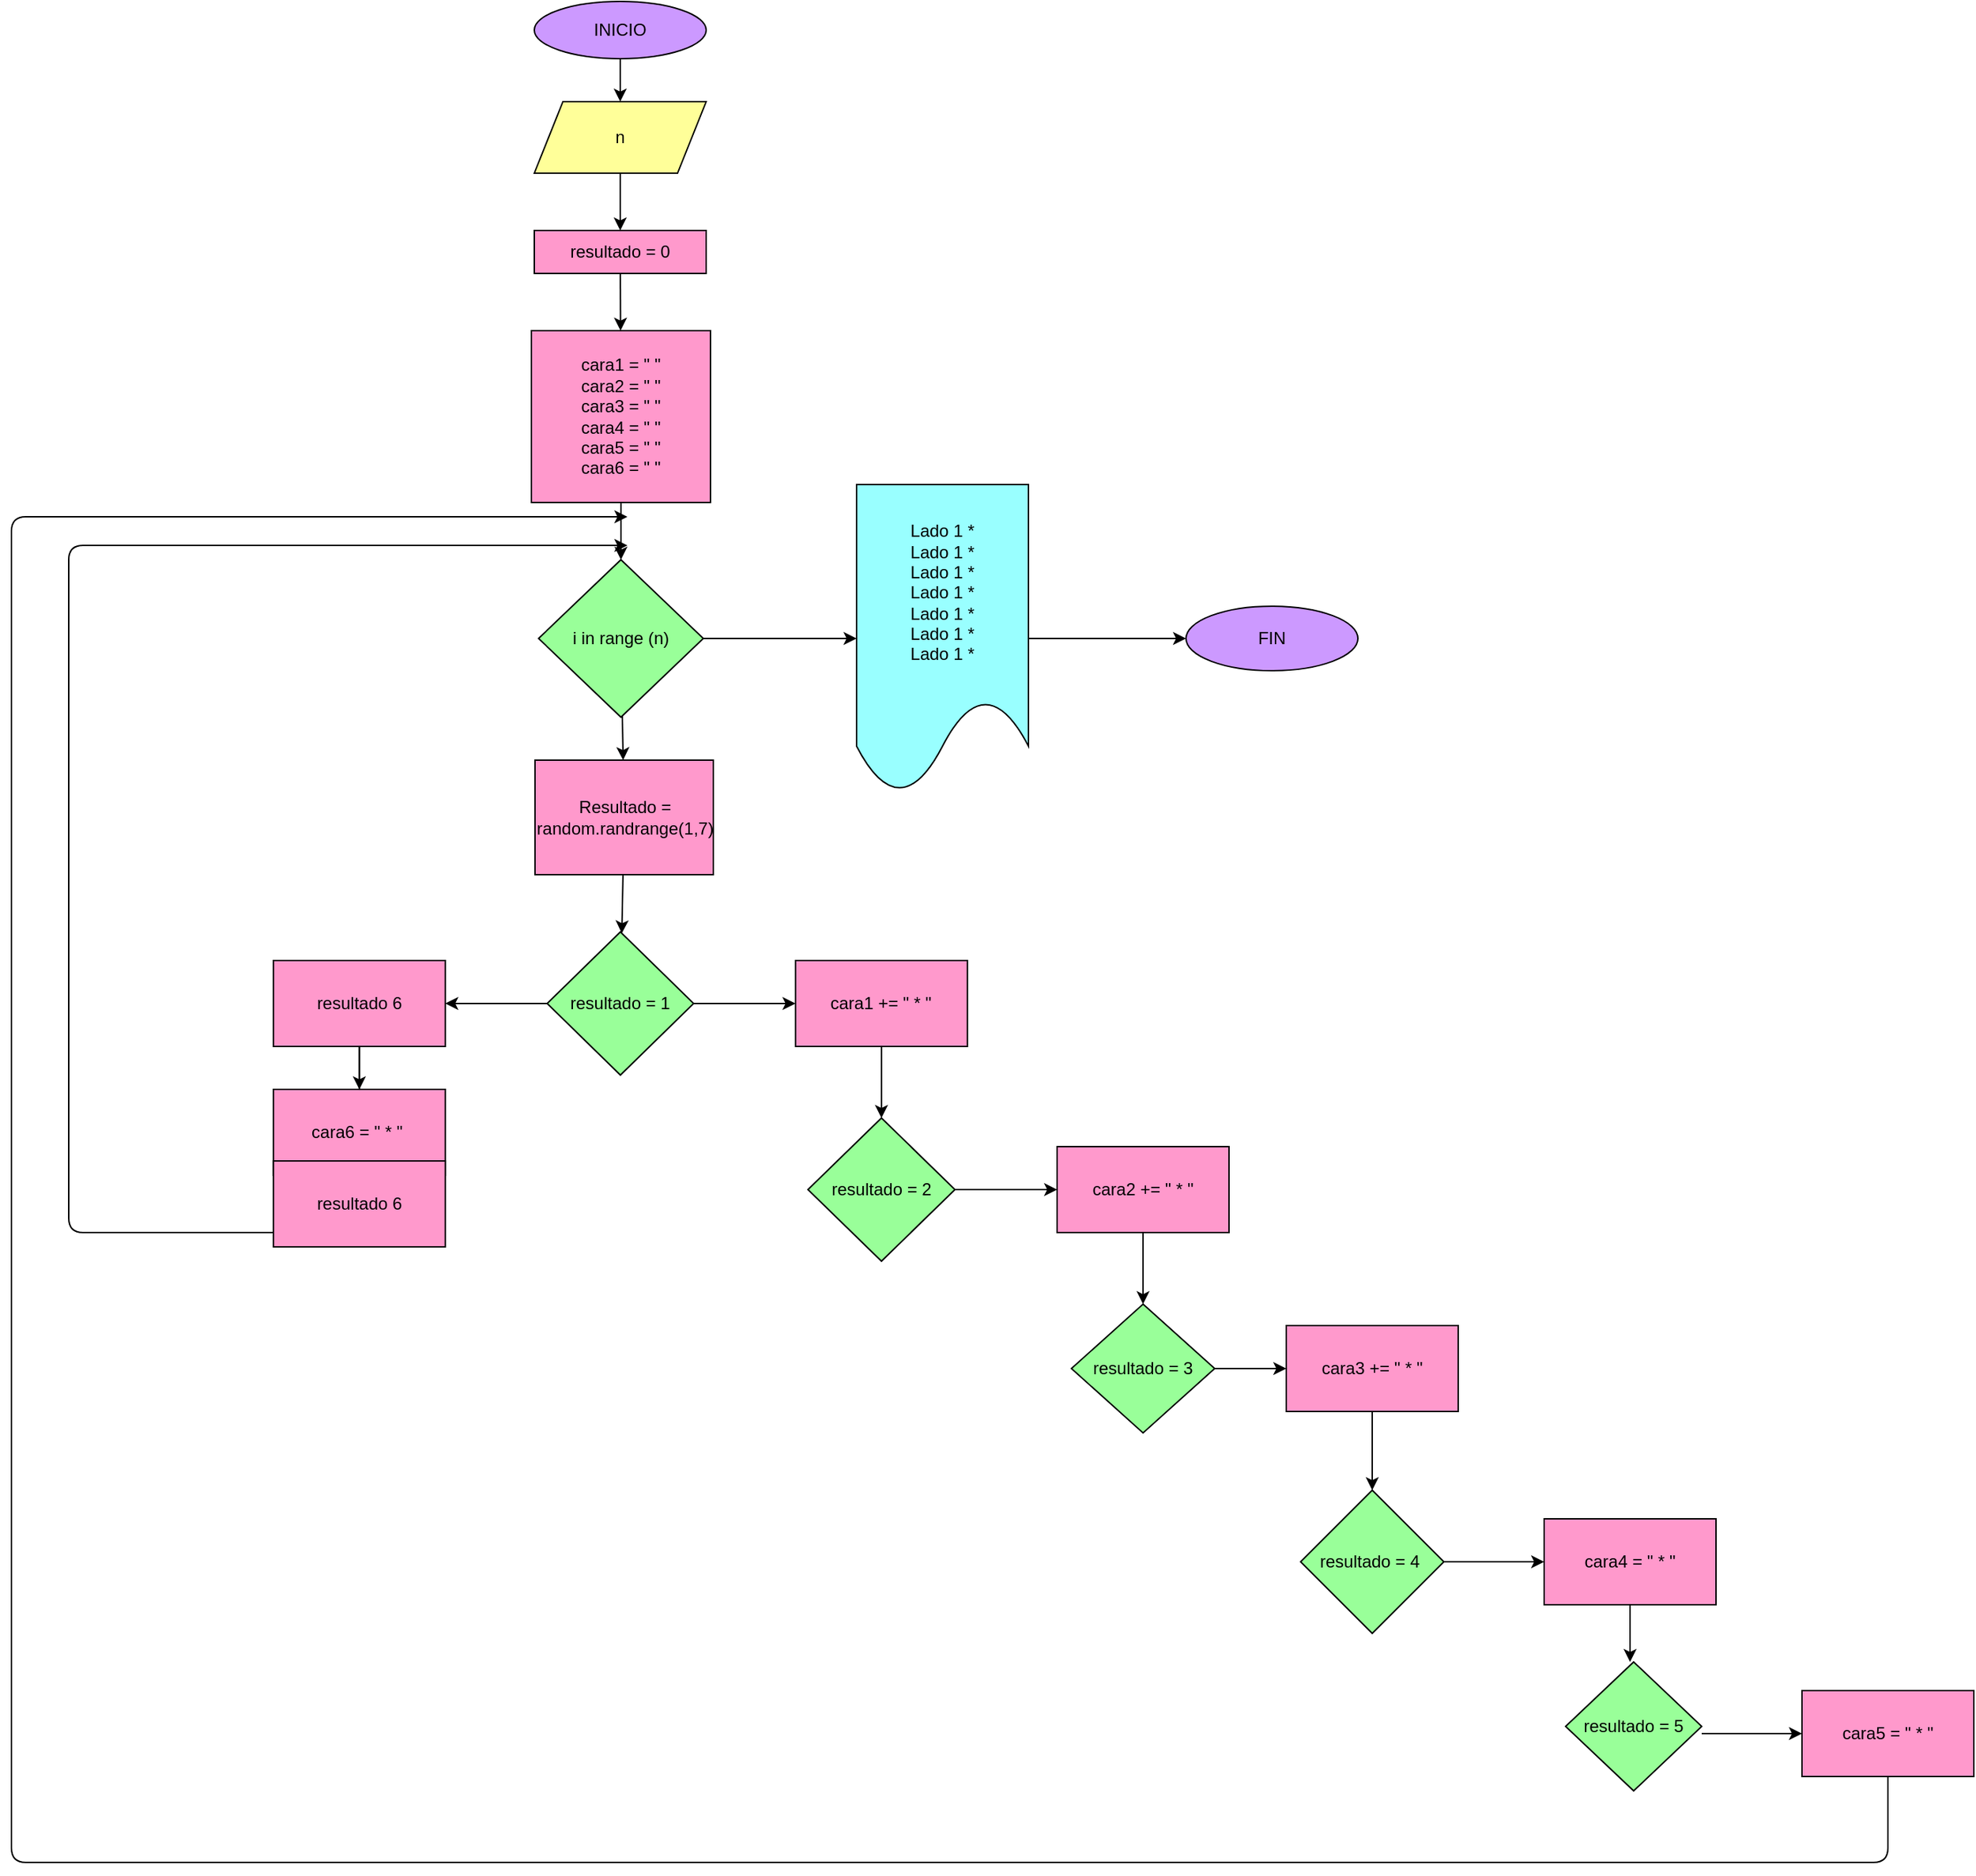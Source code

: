 <mxfile>
    <diagram id="CLlvjfhZReAbatId753g" name="Página-1">
        <mxGraphModel dx="1848" dy="1036" grid="1" gridSize="10" guides="1" tooltips="1" connect="1" arrows="1" fold="1" page="1" pageScale="1" pageWidth="850" pageHeight="1100" math="0" shadow="0">
            <root>
                <mxCell id="0"/>
                <mxCell id="1" parent="0"/>
                <mxCell id="4" value="" style="edgeStyle=none;html=1;" parent="1" source="2" target="3" edge="1">
                    <mxGeometry relative="1" as="geometry"/>
                </mxCell>
                <mxCell id="2" value="INICIO" style="ellipse;whiteSpace=wrap;html=1;fillColor=#CC99FF;" parent="1" vertex="1">
                    <mxGeometry x="365" y="20" width="120" height="40" as="geometry"/>
                </mxCell>
                <mxCell id="6" value="" style="edgeStyle=none;html=1;" parent="1" source="3" target="5" edge="1">
                    <mxGeometry relative="1" as="geometry"/>
                </mxCell>
                <mxCell id="3" value="n" style="shape=parallelogram;perimeter=parallelogramPerimeter;whiteSpace=wrap;html=1;fixedSize=1;fillColor=#FFFF99;" parent="1" vertex="1">
                    <mxGeometry x="365" y="90" width="120" height="50" as="geometry"/>
                </mxCell>
                <mxCell id="8" value="" style="edgeStyle=none;html=1;" parent="1" source="5" target="7" edge="1">
                    <mxGeometry relative="1" as="geometry"/>
                </mxCell>
                <mxCell id="5" value="resultado = 0" style="whiteSpace=wrap;html=1;fillColor=#FF99CC;" parent="1" vertex="1">
                    <mxGeometry x="365" y="180" width="120" height="30" as="geometry"/>
                </mxCell>
                <mxCell id="10" value="" style="edgeStyle=none;html=1;" parent="1" source="7" target="9" edge="1">
                    <mxGeometry relative="1" as="geometry"/>
                </mxCell>
                <mxCell id="7" value="cara1 = &quot; &quot;&lt;br&gt;cara2 = &quot; &quot;&lt;br&gt;cara3 = &quot; &quot;&lt;br&gt;cara4 = &quot; &quot;&lt;br&gt;cara5 = &quot; &quot;&lt;br&gt;cara6 = &quot; &quot;" style="whiteSpace=wrap;html=1;fillColor=#FF99CC;" parent="1" vertex="1">
                    <mxGeometry x="363" y="250" width="125" height="120" as="geometry"/>
                </mxCell>
                <mxCell id="14" value="" style="edgeStyle=none;html=1;" parent="1" source="9" target="13" edge="1">
                    <mxGeometry relative="1" as="geometry"/>
                </mxCell>
                <mxCell id="64" value="" style="edgeStyle=none;html=1;" edge="1" parent="1" source="9" target="63">
                    <mxGeometry relative="1" as="geometry"/>
                </mxCell>
                <mxCell id="9" value="i in range (n)" style="rhombus;whiteSpace=wrap;html=1;fillColor=#99FF99;" parent="1" vertex="1">
                    <mxGeometry x="368" y="410" width="115" height="110" as="geometry"/>
                </mxCell>
                <mxCell id="16" value="" style="edgeStyle=none;html=1;" parent="1" source="13" target="15" edge="1">
                    <mxGeometry relative="1" as="geometry"/>
                </mxCell>
                <mxCell id="13" value="Resultado = random.randrange(1,7)" style="whiteSpace=wrap;html=1;fillColor=#FF99CC;" parent="1" vertex="1">
                    <mxGeometry x="365.5" y="550" width="124.5" height="80" as="geometry"/>
                </mxCell>
                <mxCell id="22" value="" style="edgeStyle=none;html=1;" parent="1" source="15" target="21" edge="1">
                    <mxGeometry relative="1" as="geometry"/>
                </mxCell>
                <mxCell id="56" value="" style="edgeStyle=none;html=1;" parent="1" source="15" target="55" edge="1">
                    <mxGeometry relative="1" as="geometry"/>
                </mxCell>
                <mxCell id="15" value="resultado = 1" style="rhombus;whiteSpace=wrap;html=1;fillColor=#99FF99;" parent="1" vertex="1">
                    <mxGeometry x="374" y="670" width="102.25" height="100" as="geometry"/>
                </mxCell>
                <mxCell id="34" value="" style="edgeStyle=none;html=1;" parent="1" source="21" target="33" edge="1">
                    <mxGeometry relative="1" as="geometry"/>
                </mxCell>
                <mxCell id="21" value="cara1 += &quot; * &quot;" style="whiteSpace=wrap;html=1;fillColor=#FF99CC;" parent="1" vertex="1">
                    <mxGeometry x="547.375" y="690" width="120" height="60" as="geometry"/>
                </mxCell>
                <mxCell id="36" value="" style="edgeStyle=none;html=1;" parent="1" source="33" target="35" edge="1">
                    <mxGeometry relative="1" as="geometry"/>
                </mxCell>
                <mxCell id="33" value="resultado = 2" style="rhombus;whiteSpace=wrap;html=1;fillColor=#99FF99;" parent="1" vertex="1">
                    <mxGeometry x="556.06" y="800" width="102.63" height="100" as="geometry"/>
                </mxCell>
                <mxCell id="38" value="" style="edgeStyle=none;html=1;" parent="1" source="35" target="37" edge="1">
                    <mxGeometry relative="1" as="geometry"/>
                </mxCell>
                <mxCell id="35" value="cara2 += &quot; * &quot;" style="whiteSpace=wrap;html=1;fillColor=#FF99CC;" parent="1" vertex="1">
                    <mxGeometry x="730.005" y="820" width="120" height="60" as="geometry"/>
                </mxCell>
                <mxCell id="40" value="" style="edgeStyle=none;html=1;" parent="1" source="37" target="39" edge="1">
                    <mxGeometry relative="1" as="geometry"/>
                </mxCell>
                <mxCell id="37" value="resultado = 3" style="rhombus;whiteSpace=wrap;html=1;fillColor=#99FF99;" parent="1" vertex="1">
                    <mxGeometry x="740" y="930" width="100" height="90" as="geometry"/>
                </mxCell>
                <mxCell id="42" value="" style="edgeStyle=none;html=1;" parent="1" source="39" target="41" edge="1">
                    <mxGeometry relative="1" as="geometry"/>
                </mxCell>
                <mxCell id="39" value="cara3 += &quot; * &quot;" style="whiteSpace=wrap;html=1;fillColor=#FF99CC;" parent="1" vertex="1">
                    <mxGeometry x="890" y="945" width="120" height="60" as="geometry"/>
                </mxCell>
                <mxCell id="45" value="" style="edgeStyle=none;html=1;" parent="1" source="41" target="44" edge="1">
                    <mxGeometry relative="1" as="geometry"/>
                </mxCell>
                <mxCell id="41" value="resultado = 4&amp;nbsp;" style="rhombus;whiteSpace=wrap;html=1;fillColor=#99FF99;" parent="1" vertex="1">
                    <mxGeometry x="900" y="1060" width="100" height="100" as="geometry"/>
                </mxCell>
                <mxCell id="47" value="" style="edgeStyle=none;html=1;" parent="1" source="44" edge="1">
                    <mxGeometry relative="1" as="geometry">
                        <mxPoint x="1130" y="1180" as="targetPoint"/>
                    </mxGeometry>
                </mxCell>
                <mxCell id="44" value="cara4 = &quot; * &quot;" style="whiteSpace=wrap;html=1;fillColor=#FF99CC;" parent="1" vertex="1">
                    <mxGeometry x="1070" y="1080" width="120" height="60" as="geometry"/>
                </mxCell>
                <mxCell id="49" value="" style="edgeStyle=none;html=1;" parent="1" target="48" edge="1">
                    <mxGeometry relative="1" as="geometry">
                        <mxPoint x="1180" y="1230" as="sourcePoint"/>
                    </mxGeometry>
                </mxCell>
                <mxCell id="48" value="cara5 = &quot; * &quot;" style="whiteSpace=wrap;html=1;fillColor=#FF99CC;" parent="1" vertex="1">
                    <mxGeometry x="1250" y="1200" width="120" height="60" as="geometry"/>
                </mxCell>
                <mxCell id="54" value="resultado = 5" style="rhombus;whiteSpace=wrap;html=1;fillColor=#99FF99;" parent="1" vertex="1">
                    <mxGeometry x="1085" y="1180" width="95" height="90" as="geometry"/>
                </mxCell>
                <mxCell id="58" value="" style="edgeStyle=none;html=1;" parent="1" source="55" target="57" edge="1">
                    <mxGeometry relative="1" as="geometry"/>
                </mxCell>
                <mxCell id="66" value="" style="edgeStyle=none;html=1;" edge="1" parent="1" source="55" target="65">
                    <mxGeometry relative="1" as="geometry"/>
                </mxCell>
                <mxCell id="55" value="resultado 6" style="whiteSpace=wrap;html=1;fillColor=#FF99CC;" parent="1" vertex="1">
                    <mxGeometry x="182.875" y="690" width="120" height="60" as="geometry"/>
                </mxCell>
                <mxCell id="57" value="cara6 = &quot; * &quot;&amp;nbsp;" style="whiteSpace=wrap;html=1;fillColor=#FF99CC;" parent="1" vertex="1">
                    <mxGeometry x="182.875" y="780" width="120" height="60" as="geometry"/>
                </mxCell>
                <mxCell id="59" value="" style="endArrow=classic;html=1;exitX=0.5;exitY=1;exitDx=0;exitDy=0;" parent="1" source="48" edge="1">
                    <mxGeometry width="50" height="50" relative="1" as="geometry">
                        <mxPoint x="1130" y="1400" as="sourcePoint"/>
                        <mxPoint x="430" y="380" as="targetPoint"/>
                        <Array as="points">
                            <mxPoint x="1310" y="1320"/>
                            <mxPoint y="1320"/>
                            <mxPoint y="380"/>
                        </Array>
                    </mxGeometry>
                </mxCell>
                <mxCell id="60" value="" style="endArrow=classic;html=1;exitX=0.5;exitY=1;exitDx=0;exitDy=0;" parent="1" source="57" edge="1">
                    <mxGeometry width="50" height="50" relative="1" as="geometry">
                        <mxPoint x="240" y="990" as="sourcePoint"/>
                        <mxPoint x="430" y="400" as="targetPoint"/>
                        <Array as="points">
                            <mxPoint x="243" y="880"/>
                            <mxPoint x="40" y="880"/>
                            <mxPoint x="40" y="400"/>
                        </Array>
                    </mxGeometry>
                </mxCell>
                <mxCell id="63" value="Lado 1 *&lt;br&gt;Lado 1 *&lt;br&gt;Lado 1 *&lt;br&gt;Lado 1 *&lt;br&gt;Lado 1 *&lt;br&gt;Lado 1 *&lt;br&gt;Lado 1 *" style="shape=document;whiteSpace=wrap;html=1;boundedLbl=1;fillColor=#99FFFF;" vertex="1" parent="1">
                    <mxGeometry x="590" y="357.5" width="120" height="215" as="geometry"/>
                </mxCell>
                <mxCell id="65" value="resultado 6" style="whiteSpace=wrap;html=1;fillColor=#FF99CC;" vertex="1" parent="1">
                    <mxGeometry x="182.875" y="830" width="120" height="60" as="geometry"/>
                </mxCell>
                <mxCell id="67" value="FIN" style="ellipse;whiteSpace=wrap;html=1;fillColor=#CC99FF;" vertex="1" parent="1">
                    <mxGeometry x="820" y="442.5" width="120" height="45" as="geometry"/>
                </mxCell>
                <mxCell id="68" value="" style="endArrow=classic;html=1;exitX=1;exitY=0.5;exitDx=0;exitDy=0;entryX=0;entryY=0.5;entryDx=0;entryDy=0;" edge="1" parent="1" source="63" target="67">
                    <mxGeometry width="50" height="50" relative="1" as="geometry">
                        <mxPoint x="770" y="610" as="sourcePoint"/>
                        <mxPoint x="820" y="560" as="targetPoint"/>
                    </mxGeometry>
                </mxCell>
            </root>
        </mxGraphModel>
    </diagram>
</mxfile>